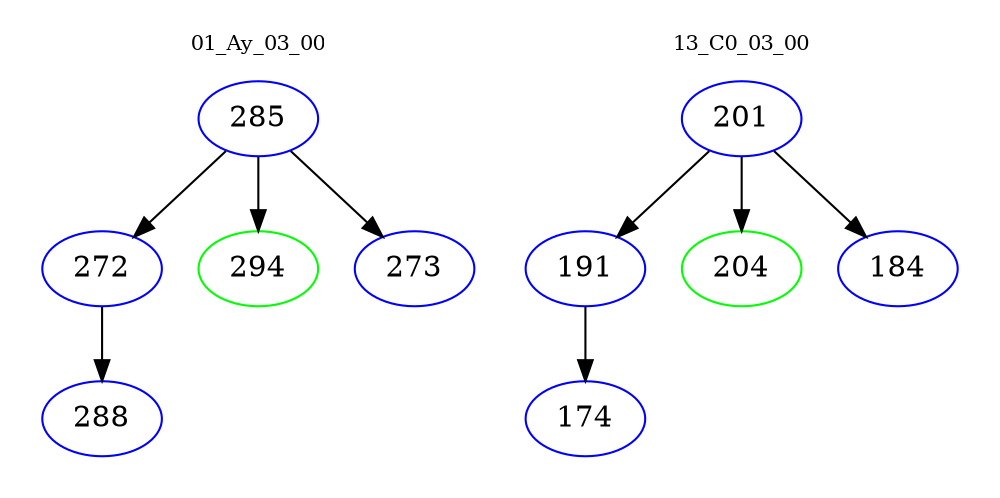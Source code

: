 digraph{
subgraph cluster_0 {
color = white
label = "01_Ay_03_00";
fontsize=10;
T0_285 [label="285", color="blue"]
T0_285 -> T0_272 [color="black"]
T0_272 [label="272", color="blue"]
T0_272 -> T0_288 [color="black"]
T0_288 [label="288", color="blue"]
T0_285 -> T0_294 [color="black"]
T0_294 [label="294", color="green"]
T0_285 -> T0_273 [color="black"]
T0_273 [label="273", color="blue"]
}
subgraph cluster_1 {
color = white
label = "13_C0_03_00";
fontsize=10;
T1_201 [label="201", color="blue"]
T1_201 -> T1_191 [color="black"]
T1_191 [label="191", color="blue"]
T1_191 -> T1_174 [color="black"]
T1_174 [label="174", color="blue"]
T1_201 -> T1_204 [color="black"]
T1_204 [label="204", color="green"]
T1_201 -> T1_184 [color="black"]
T1_184 [label="184", color="blue"]
}
}
